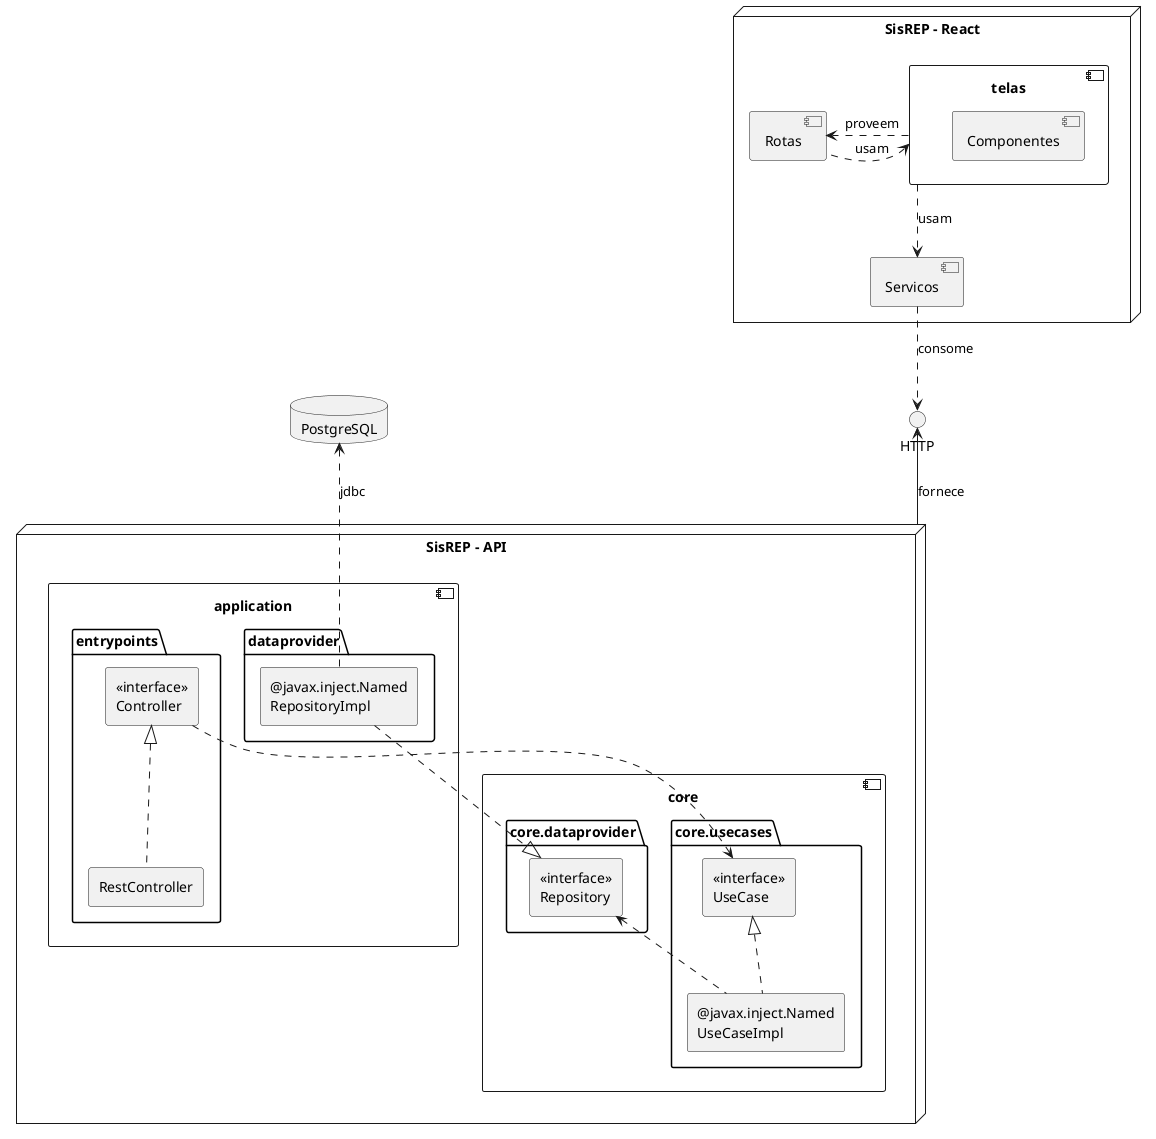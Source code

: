 @startuml

    database PostgreSQL {

    }

    node "SisREP - API" as api {
        component application {
            package dataprovider {
                rectangle "@javax.inject.Named\nRepositoryImpl"  as repoImpl
            }

            package entrypoints {
                rectangle "<<interface>>\nController"  as ctrl
                rectangle "RestController"  as rest

                rest .up.|> ctrl
            }
        }
        component core {
            package core.dataprovider {
                rectangle "<<interface>>\nRepository"  as repo
            }

            package core.usecases {
                rectangle "@javax.inject.Named\nUseCaseImpl"  as ucImpl
                rectangle "<<interface>>\nUseCase"  as uc

                ucImpl .up.|> uc
                ucImpl .up.> repo
                ctrl ..> uc
                repoImpl .up.> PostgreSQL : "jdbc"
            }
        }

        repoImpl ..|> repo
    }
    
    HTTP <-- api : fornece

    node "SisREP - React" {        
        component telas {
            [Componentes]
        }
        [Rotas] .left.> telas : "usam"
        telas .right.> [Rotas] : "proveem"
        telas .down.> [Servicos] : "usam"
    }

    [Servicos] .down.> HTTP : "consome"
@enduml
